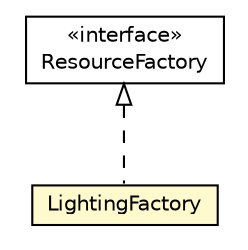 #!/usr/local/bin/dot
#
# Class diagram 
# Generated by UMLGraph version R5_6-24-gf6e263 (http://www.umlgraph.org/)
#

digraph G {
	edge [fontname="Helvetica",fontsize=10,labelfontname="Helvetica",labelfontsize=10];
	node [fontname="Helvetica",fontsize=10,shape=plaintext];
	nodesep=0.25;
	ranksep=0.5;
	// org.universAAL.ontology.LightingFactory
	c227932 [label=<<table title="org.universAAL.ontology.LightingFactory" border="0" cellborder="1" cellspacing="0" cellpadding="2" port="p" bgcolor="lemonChiffon" href="./LightingFactory.html">
		<tr><td><table border="0" cellspacing="0" cellpadding="1">
<tr><td align="center" balign="center"> LightingFactory </td></tr>
		</table></td></tr>
		</table>>, URL="./LightingFactory.html", fontname="Helvetica", fontcolor="black", fontsize=10.0];
	//org.universAAL.ontology.LightingFactory implements org.universAAL.middleware.rdf.ResourceFactory
	c228518:p -> c227932:p [dir=back,arrowtail=empty,style=dashed];
	// org.universAAL.middleware.rdf.ResourceFactory
	c228518 [label=<<table title="org.universAAL.middleware.rdf.ResourceFactory" border="0" cellborder="1" cellspacing="0" cellpadding="2" port="p" href="http://java.sun.com/j2se/1.4.2/docs/api/org/universAAL/middleware/rdf/ResourceFactory.html">
		<tr><td><table border="0" cellspacing="0" cellpadding="1">
<tr><td align="center" balign="center"> &#171;interface&#187; </td></tr>
<tr><td align="center" balign="center"> ResourceFactory </td></tr>
		</table></td></tr>
		</table>>, URL="http://java.sun.com/j2se/1.4.2/docs/api/org/universAAL/middleware/rdf/ResourceFactory.html", fontname="Helvetica", fontcolor="black", fontsize=10.0];
}

